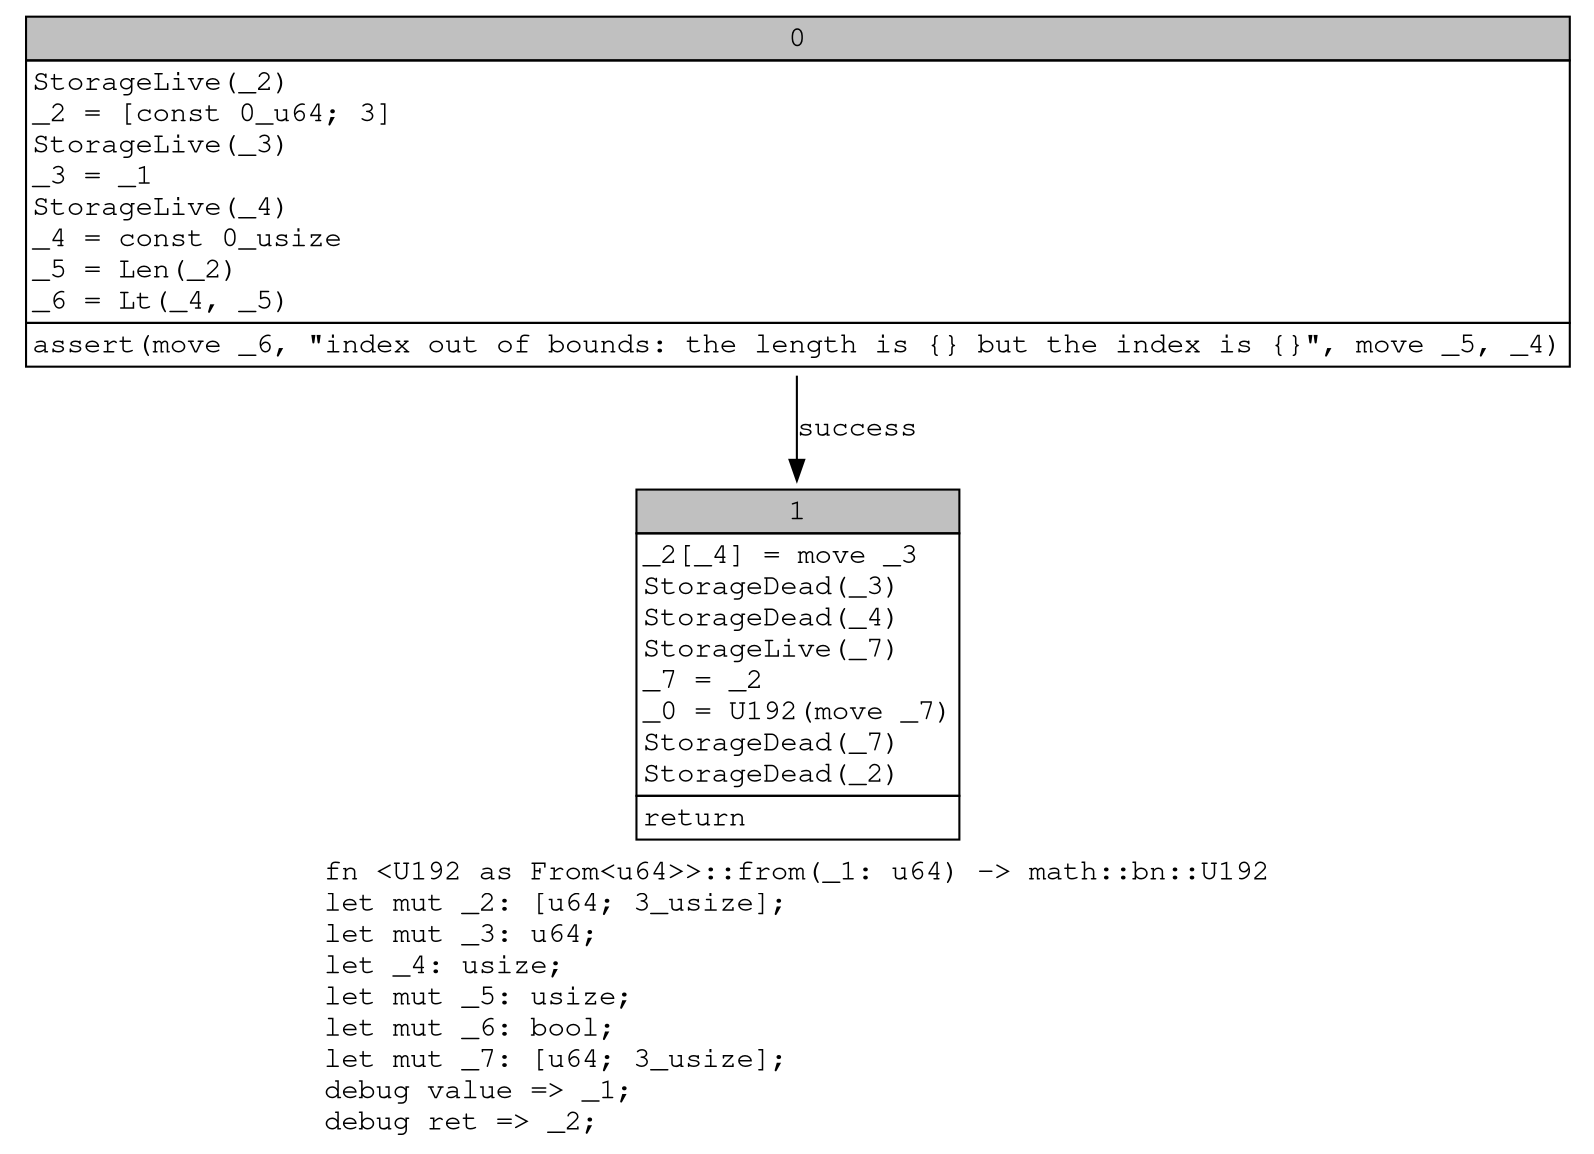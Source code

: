 digraph Mir_0_14570 {
    graph [fontname="Courier, monospace"];
    node [fontname="Courier, monospace"];
    edge [fontname="Courier, monospace"];
    label=<fn &lt;U192 as From&lt;u64&gt;&gt;::from(_1: u64) -&gt; math::bn::U192<br align="left"/>let mut _2: [u64; 3_usize];<br align="left"/>let mut _3: u64;<br align="left"/>let _4: usize;<br align="left"/>let mut _5: usize;<br align="left"/>let mut _6: bool;<br align="left"/>let mut _7: [u64; 3_usize];<br align="left"/>debug value =&gt; _1;<br align="left"/>debug ret =&gt; _2;<br align="left"/>>;
    bb0__0_14570 [shape="none", label=<<table border="0" cellborder="1" cellspacing="0"><tr><td bgcolor="gray" align="center" colspan="1">0</td></tr><tr><td align="left" balign="left">StorageLive(_2)<br/>_2 = [const 0_u64; 3]<br/>StorageLive(_3)<br/>_3 = _1<br/>StorageLive(_4)<br/>_4 = const 0_usize<br/>_5 = Len(_2)<br/>_6 = Lt(_4, _5)<br/></td></tr><tr><td align="left">assert(move _6, &quot;index out of bounds: the length is {} but the index is {}&quot;, move _5, _4)</td></tr></table>>];
    bb1__0_14570 [shape="none", label=<<table border="0" cellborder="1" cellspacing="0"><tr><td bgcolor="gray" align="center" colspan="1">1</td></tr><tr><td align="left" balign="left">_2[_4] = move _3<br/>StorageDead(_3)<br/>StorageDead(_4)<br/>StorageLive(_7)<br/>_7 = _2<br/>_0 = U192(move _7)<br/>StorageDead(_7)<br/>StorageDead(_2)<br/></td></tr><tr><td align="left">return</td></tr></table>>];
    bb0__0_14570 -> bb1__0_14570 [label="success"];
}
